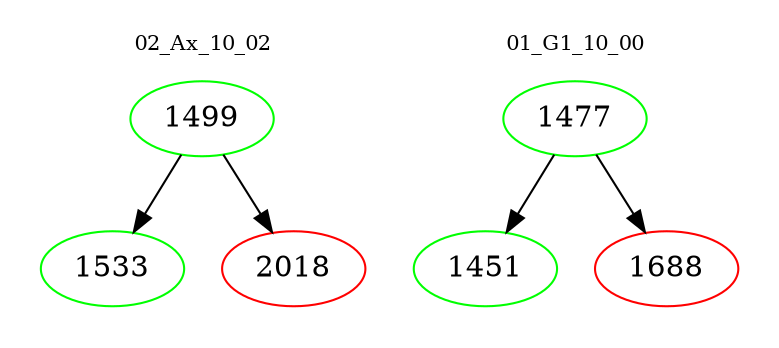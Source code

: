 digraph{
subgraph cluster_0 {
color = white
label = "02_Ax_10_02";
fontsize=10;
T0_1499 [label="1499", color="green"]
T0_1499 -> T0_1533 [color="black"]
T0_1533 [label="1533", color="green"]
T0_1499 -> T0_2018 [color="black"]
T0_2018 [label="2018", color="red"]
}
subgraph cluster_1 {
color = white
label = "01_G1_10_00";
fontsize=10;
T1_1477 [label="1477", color="green"]
T1_1477 -> T1_1451 [color="black"]
T1_1451 [label="1451", color="green"]
T1_1477 -> T1_1688 [color="black"]
T1_1688 [label="1688", color="red"]
}
}

